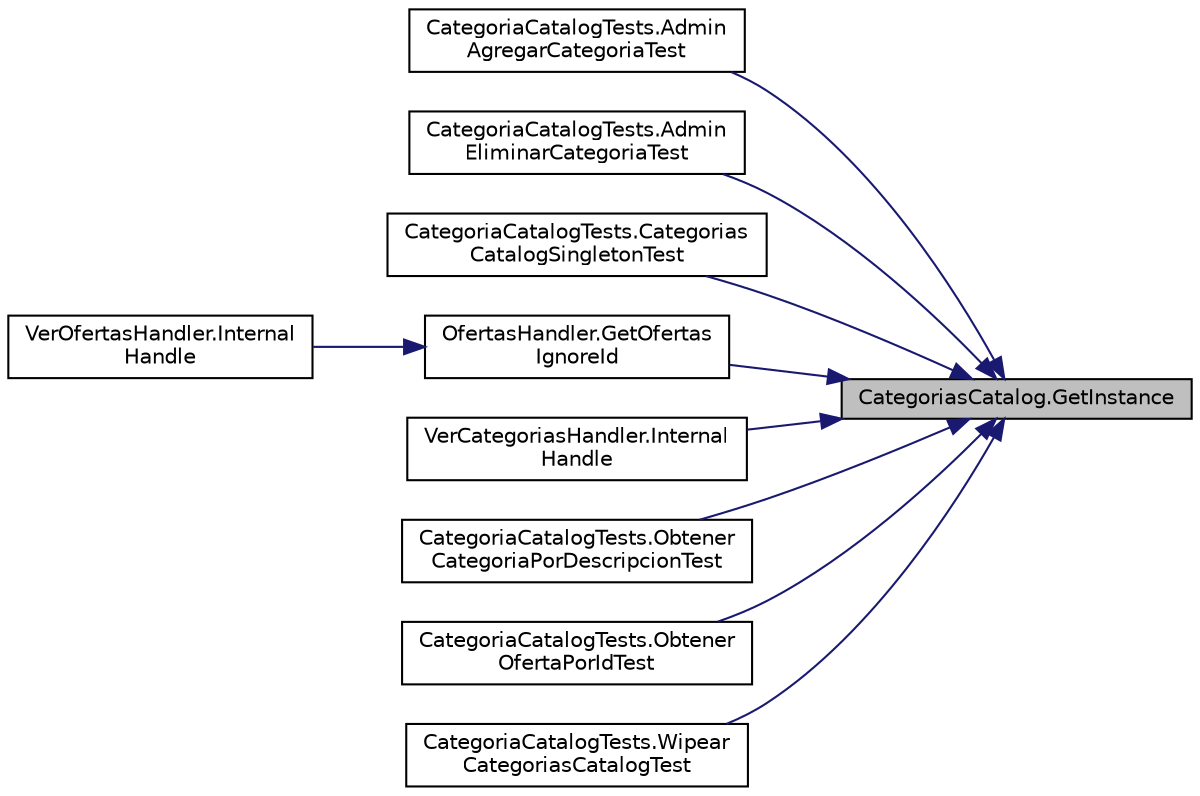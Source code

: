 digraph "CategoriasCatalog.GetInstance"
{
 // INTERACTIVE_SVG=YES
 // LATEX_PDF_SIZE
  edge [fontname="Helvetica",fontsize="10",labelfontname="Helvetica",labelfontsize="10"];
  node [fontname="Helvetica",fontsize="10",shape=record];
  rankdir="RL";
  Node1 [label="CategoriasCatalog.GetInstance",height=0.2,width=0.4,color="black", fillcolor="grey75", style="filled", fontcolor="black",tooltip="Método para obtener la instancia del catálogo de categorías."];
  Node1 -> Node2 [dir="back",color="midnightblue",fontsize="10",style="solid",fontname="Helvetica"];
  Node2 [label="CategoriaCatalogTests.Admin\lAgregarCategoriaTest",height=0.2,width=0.4,color="black", fillcolor="white", style="filled",URL="$classCategoriaCatalogTests.html#a09522885af9ca0f1b16a0be319004fb5",tooltip="Test para cuando un admin agrega una categoría"];
  Node1 -> Node3 [dir="back",color="midnightblue",fontsize="10",style="solid",fontname="Helvetica"];
  Node3 [label="CategoriaCatalogTests.Admin\lEliminarCategoriaTest",height=0.2,width=0.4,color="black", fillcolor="white", style="filled",URL="$classCategoriaCatalogTests.html#a2202b9db2a9c877e1f834a68ef5615f5",tooltip="Test para cuando se elimina una categoría"];
  Node1 -> Node4 [dir="back",color="midnightblue",fontsize="10",style="solid",fontname="Helvetica"];
  Node4 [label="CategoriaCatalogTests.Categorias\lCatalogSingletonTest",height=0.2,width=0.4,color="black", fillcolor="white", style="filled",URL="$classCategoriaCatalogTests.html#a129929803ba0b574276a7c060216a2af",tooltip="Test de que si se crea una nueva instancia de CategoriasCatalog es en realidad igual a la que ya esta..."];
  Node1 -> Node5 [dir="back",color="midnightblue",fontsize="10",style="solid",fontname="Helvetica"];
  Node5 [label="OfertasHandler.GetOfertas\lIgnoreId",height=0.2,width=0.4,color="black", fillcolor="white", style="filled",URL="$classOfertasHandler.html#a699944987dda2793b545183bcbdaed07",tooltip="Método para obtener una lista de todas las OfertaDeServicio"];
  Node5 -> Node6 [dir="back",color="midnightblue",fontsize="10",style="solid",fontname="Helvetica"];
  Node6 [label="VerOfertasHandler.Internal\lHandle",height=0.2,width=0.4,color="black", fillcolor="white", style="filled",URL="$classVerOfertasHandler.html#ab56b6f4f1b0645311ed9704709f6b5cb",tooltip="Procesa el mensaje \"categorias\" y retorna true; retorna false en caso contrario."];
  Node1 -> Node7 [dir="back",color="midnightblue",fontsize="10",style="solid",fontname="Helvetica"];
  Node7 [label="VerCategoriasHandler.Internal\lHandle",height=0.2,width=0.4,color="black", fillcolor="white", style="filled",URL="$classVerCategoriasHandler.html#a64e25f95627e9e5e954307640636fa1d",tooltip="Procesa el mensaje \"categorias\" y retorna true; retorna false en caso contrario."];
  Node1 -> Node8 [dir="back",color="midnightblue",fontsize="10",style="solid",fontname="Helvetica"];
  Node8 [label="CategoriaCatalogTests.Obtener\lCategoriaPorDescripcionTest",height=0.2,width=0.4,color="black", fillcolor="white", style="filled",URL="$classCategoriaCatalogTests.html#ac0a98c6913bbc1e5e108c687d5cd7c7a",tooltip="Test para cuando se quiere obtener una categoría por su descripción"];
  Node1 -> Node9 [dir="back",color="midnightblue",fontsize="10",style="solid",fontname="Helvetica"];
  Node9 [label="CategoriaCatalogTests.Obtener\lOfertaPorIdTest",height=0.2,width=0.4,color="black", fillcolor="white", style="filled",URL="$classCategoriaCatalogTests.html#a922e9c15fe93704890961fd9d276d174",tooltip="Test para cuando se quiere obtener una oferta por su valor de id"];
  Node1 -> Node10 [dir="back",color="midnightblue",fontsize="10",style="solid",fontname="Helvetica"];
  Node10 [label="CategoriaCatalogTests.Wipear\lCategoriasCatalogTest",height=0.2,width=0.4,color="black", fillcolor="white", style="filled",URL="$classCategoriaCatalogTests.html#ad17a92999992c958666b91f4b96e9317",tooltip="Test de que el método Wipe() borra la instancia."];
}
